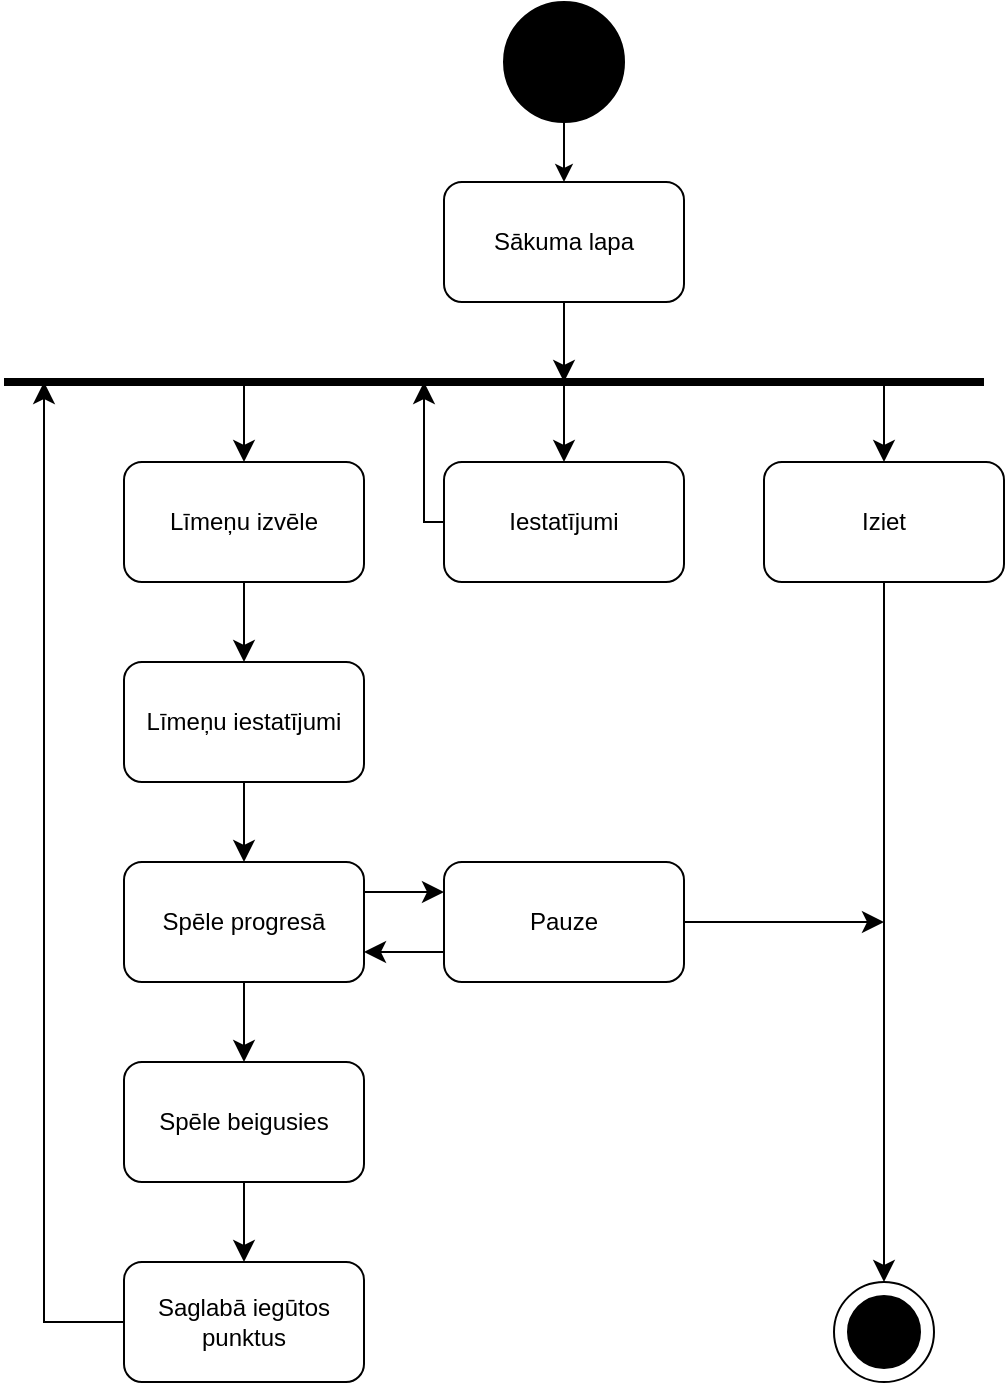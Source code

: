 <mxfile version="24.0.7" type="device">
  <diagram name="Page-1" id="XIduD3ZDHgZkdPSbI3P7">
    <mxGraphModel dx="707" dy="436" grid="1" gridSize="10" guides="1" tooltips="1" connect="1" arrows="1" fold="1" page="1" pageScale="1" pageWidth="850" pageHeight="1100" math="0" shadow="0">
      <root>
        <mxCell id="0" />
        <mxCell id="1" parent="0" />
        <mxCell id="foK5R1PELCVjv77ynaiI-3" style="edgeStyle=orthogonalEdgeStyle;rounded=0;orthogonalLoop=1;jettySize=auto;html=1;exitX=0.5;exitY=1;exitDx=0;exitDy=0;entryX=0.5;entryY=0;entryDx=0;entryDy=0;" edge="1" parent="1" source="foK5R1PELCVjv77ynaiI-1" target="foK5R1PELCVjv77ynaiI-2">
          <mxGeometry relative="1" as="geometry" />
        </mxCell>
        <mxCell id="foK5R1PELCVjv77ynaiI-1" value="" style="ellipse;whiteSpace=wrap;html=1;fillStyle=solid;fillColor=#000000;" vertex="1" parent="1">
          <mxGeometry x="360" y="10" width="60" height="60" as="geometry" />
        </mxCell>
        <mxCell id="foK5R1PELCVjv77ynaiI-5" style="edgeStyle=none;curved=1;rounded=0;orthogonalLoop=1;jettySize=auto;html=1;exitX=0.5;exitY=1;exitDx=0;exitDy=0;fontSize=12;startSize=8;endSize=8;" edge="1" parent="1" source="foK5R1PELCVjv77ynaiI-2">
          <mxGeometry relative="1" as="geometry">
            <mxPoint x="390" y="200" as="targetPoint" />
          </mxGeometry>
        </mxCell>
        <mxCell id="foK5R1PELCVjv77ynaiI-2" value="Sākuma lapa" style="rounded=1;whiteSpace=wrap;html=1;" vertex="1" parent="1">
          <mxGeometry x="330" y="100" width="120" height="60" as="geometry" />
        </mxCell>
        <mxCell id="foK5R1PELCVjv77ynaiI-4" value="" style="endArrow=none;html=1;rounded=0;fontSize=12;startSize=8;endSize=8;curved=1;strokeWidth=4;" edge="1" parent="1">
          <mxGeometry width="50" height="50" relative="1" as="geometry">
            <mxPoint x="110" y="200" as="sourcePoint" />
            <mxPoint x="600" y="200" as="targetPoint" />
          </mxGeometry>
        </mxCell>
        <mxCell id="foK5R1PELCVjv77ynaiI-13" style="edgeStyle=none;curved=1;rounded=0;orthogonalLoop=1;jettySize=auto;html=1;exitX=0.5;exitY=1;exitDx=0;exitDy=0;entryX=0.5;entryY=0;entryDx=0;entryDy=0;fontSize=12;startSize=8;endSize=8;" edge="1" parent="1" source="foK5R1PELCVjv77ynaiI-6" target="foK5R1PELCVjv77ynaiI-12">
          <mxGeometry relative="1" as="geometry" />
        </mxCell>
        <mxCell id="foK5R1PELCVjv77ynaiI-6" value="Līmeņu izvēle" style="rounded=1;whiteSpace=wrap;html=1;" vertex="1" parent="1">
          <mxGeometry x="170" y="240" width="120" height="60" as="geometry" />
        </mxCell>
        <mxCell id="foK5R1PELCVjv77ynaiI-7" value="" style="endArrow=classic;html=1;rounded=0;fontSize=12;startSize=8;endSize=8;curved=1;entryX=0.5;entryY=0;entryDx=0;entryDy=0;" edge="1" parent="1" target="foK5R1PELCVjv77ynaiI-6">
          <mxGeometry width="50" height="50" relative="1" as="geometry">
            <mxPoint x="230" y="200" as="sourcePoint" />
            <mxPoint x="325" y="190" as="targetPoint" />
          </mxGeometry>
        </mxCell>
        <mxCell id="foK5R1PELCVjv77ynaiI-8" value="Iestatījumi" style="rounded=1;whiteSpace=wrap;html=1;" vertex="1" parent="1">
          <mxGeometry x="330" y="240" width="120" height="60" as="geometry" />
        </mxCell>
        <mxCell id="foK5R1PELCVjv77ynaiI-9" value="" style="endArrow=classic;html=1;rounded=0;fontSize=12;startSize=8;endSize=8;curved=1;entryX=0.5;entryY=0;entryDx=0;entryDy=0;" edge="1" parent="1" target="foK5R1PELCVjv77ynaiI-8">
          <mxGeometry width="50" height="50" relative="1" as="geometry">
            <mxPoint x="390" y="200" as="sourcePoint" />
            <mxPoint x="515" y="230" as="targetPoint" />
          </mxGeometry>
        </mxCell>
        <mxCell id="foK5R1PELCVjv77ynaiI-11" value="" style="endArrow=classic;html=1;rounded=0;fontSize=12;startSize=8;endSize=8;curved=1;entryX=0.5;entryY=0;entryDx=0;entryDy=0;" edge="1" parent="1" target="foK5R1PELCVjv77ynaiI-27">
          <mxGeometry width="50" height="50" relative="1" as="geometry">
            <mxPoint x="550" y="200" as="sourcePoint" />
            <mxPoint x="550" y="240" as="targetPoint" />
          </mxGeometry>
        </mxCell>
        <mxCell id="foK5R1PELCVjv77ynaiI-18" style="edgeStyle=none;curved=1;rounded=0;orthogonalLoop=1;jettySize=auto;html=1;exitX=0.5;exitY=1;exitDx=0;exitDy=0;entryX=0.5;entryY=0;entryDx=0;entryDy=0;fontSize=12;startSize=8;endSize=8;" edge="1" parent="1" source="foK5R1PELCVjv77ynaiI-12" target="foK5R1PELCVjv77ynaiI-17">
          <mxGeometry relative="1" as="geometry" />
        </mxCell>
        <mxCell id="foK5R1PELCVjv77ynaiI-12" value="Līmeņu iestatījumi" style="rounded=1;whiteSpace=wrap;html=1;" vertex="1" parent="1">
          <mxGeometry x="170" y="340" width="120" height="60" as="geometry" />
        </mxCell>
        <mxCell id="foK5R1PELCVjv77ynaiI-16" value="" style="endArrow=classic;html=1;rounded=0;fontSize=12;startSize=8;endSize=8;curved=0;" edge="1" parent="1">
          <mxGeometry width="50" height="50" relative="1" as="geometry">
            <mxPoint x="330" y="270" as="sourcePoint" />
            <mxPoint x="320" y="200" as="targetPoint" />
            <Array as="points">
              <mxPoint x="320" y="270" />
            </Array>
          </mxGeometry>
        </mxCell>
        <mxCell id="foK5R1PELCVjv77ynaiI-29" style="edgeStyle=none;curved=1;rounded=0;orthogonalLoop=1;jettySize=auto;html=1;exitX=0.5;exitY=1;exitDx=0;exitDy=0;entryX=0.5;entryY=0;entryDx=0;entryDy=0;fontSize=12;startSize=8;endSize=8;" edge="1" parent="1" source="foK5R1PELCVjv77ynaiI-17" target="foK5R1PELCVjv77ynaiI-26">
          <mxGeometry relative="1" as="geometry" />
        </mxCell>
        <mxCell id="foK5R1PELCVjv77ynaiI-34" style="edgeStyle=none;curved=1;rounded=0;orthogonalLoop=1;jettySize=auto;html=1;exitX=1;exitY=0.25;exitDx=0;exitDy=0;entryX=0;entryY=0.25;entryDx=0;entryDy=0;fontSize=12;startSize=8;endSize=8;" edge="1" parent="1" source="foK5R1PELCVjv77ynaiI-17" target="foK5R1PELCVjv77ynaiI-33">
          <mxGeometry relative="1" as="geometry" />
        </mxCell>
        <mxCell id="foK5R1PELCVjv77ynaiI-17" value="Spēle progresā" style="rounded=1;whiteSpace=wrap;html=1;" vertex="1" parent="1">
          <mxGeometry x="170" y="440" width="120" height="60" as="geometry" />
        </mxCell>
        <mxCell id="foK5R1PELCVjv77ynaiI-22" value="s" style="ellipse;whiteSpace=wrap;html=1;aspect=fixed;" vertex="1" parent="1">
          <mxGeometry x="525" y="650" width="50" height="50" as="geometry" />
        </mxCell>
        <mxCell id="foK5R1PELCVjv77ynaiI-23" value="" style="ellipse;whiteSpace=wrap;html=1;aspect=fixed;fillColor=#000000;" vertex="1" parent="1">
          <mxGeometry x="532" y="657" width="36" height="36" as="geometry" />
        </mxCell>
        <mxCell id="foK5R1PELCVjv77ynaiI-30" style="edgeStyle=none;curved=0;rounded=0;orthogonalLoop=1;jettySize=auto;html=1;exitX=0;exitY=0.5;exitDx=0;exitDy=0;fontSize=12;startSize=8;endSize=8;" edge="1" parent="1" source="foK5R1PELCVjv77ynaiI-31">
          <mxGeometry relative="1" as="geometry">
            <mxPoint x="130" y="200" as="targetPoint" />
            <Array as="points">
              <mxPoint x="130" y="670" />
            </Array>
          </mxGeometry>
        </mxCell>
        <mxCell id="foK5R1PELCVjv77ynaiI-32" style="edgeStyle=none;curved=1;rounded=0;orthogonalLoop=1;jettySize=auto;html=1;exitX=0.5;exitY=1;exitDx=0;exitDy=0;entryX=0.5;entryY=0;entryDx=0;entryDy=0;fontSize=12;startSize=8;endSize=8;" edge="1" parent="1" source="foK5R1PELCVjv77ynaiI-26" target="foK5R1PELCVjv77ynaiI-31">
          <mxGeometry relative="1" as="geometry" />
        </mxCell>
        <mxCell id="foK5R1PELCVjv77ynaiI-26" value="Spēle beigusies" style="rounded=1;whiteSpace=wrap;html=1;" vertex="1" parent="1">
          <mxGeometry x="170" y="540" width="120" height="60" as="geometry" />
        </mxCell>
        <mxCell id="foK5R1PELCVjv77ynaiI-27" value="Iziet" style="rounded=1;whiteSpace=wrap;html=1;fontSize=12;" vertex="1" parent="1">
          <mxGeometry x="490" y="240" width="120" height="60" as="geometry" />
        </mxCell>
        <mxCell id="foK5R1PELCVjv77ynaiI-28" style="edgeStyle=none;curved=1;rounded=0;orthogonalLoop=1;jettySize=auto;html=1;exitX=0.5;exitY=1;exitDx=0;exitDy=0;entryX=0.5;entryY=0;entryDx=0;entryDy=0;fontSize=12;startSize=8;endSize=8;" edge="1" parent="1" source="foK5R1PELCVjv77ynaiI-27" target="foK5R1PELCVjv77ynaiI-22">
          <mxGeometry relative="1" as="geometry" />
        </mxCell>
        <mxCell id="foK5R1PELCVjv77ynaiI-31" value="Saglabā iegūtos punktus" style="rounded=1;whiteSpace=wrap;html=1;" vertex="1" parent="1">
          <mxGeometry x="170" y="640" width="120" height="60" as="geometry" />
        </mxCell>
        <mxCell id="foK5R1PELCVjv77ynaiI-35" style="edgeStyle=none;curved=1;rounded=0;orthogonalLoop=1;jettySize=auto;html=1;exitX=0;exitY=0.75;exitDx=0;exitDy=0;entryX=1;entryY=0.75;entryDx=0;entryDy=0;fontSize=12;startSize=8;endSize=8;" edge="1" parent="1" source="foK5R1PELCVjv77ynaiI-33" target="foK5R1PELCVjv77ynaiI-17">
          <mxGeometry relative="1" as="geometry" />
        </mxCell>
        <mxCell id="foK5R1PELCVjv77ynaiI-37" style="edgeStyle=none;curved=0;rounded=0;orthogonalLoop=1;jettySize=auto;html=1;exitX=1;exitY=0.5;exitDx=0;exitDy=0;fontSize=12;startSize=8;endSize=8;" edge="1" parent="1" source="foK5R1PELCVjv77ynaiI-33">
          <mxGeometry relative="1" as="geometry">
            <mxPoint x="550" y="470" as="targetPoint" />
            <Array as="points">
              <mxPoint x="550" y="470" />
            </Array>
          </mxGeometry>
        </mxCell>
        <mxCell id="foK5R1PELCVjv77ynaiI-33" value="Pauze" style="rounded=1;whiteSpace=wrap;html=1;" vertex="1" parent="1">
          <mxGeometry x="330" y="440" width="120" height="60" as="geometry" />
        </mxCell>
      </root>
    </mxGraphModel>
  </diagram>
</mxfile>
